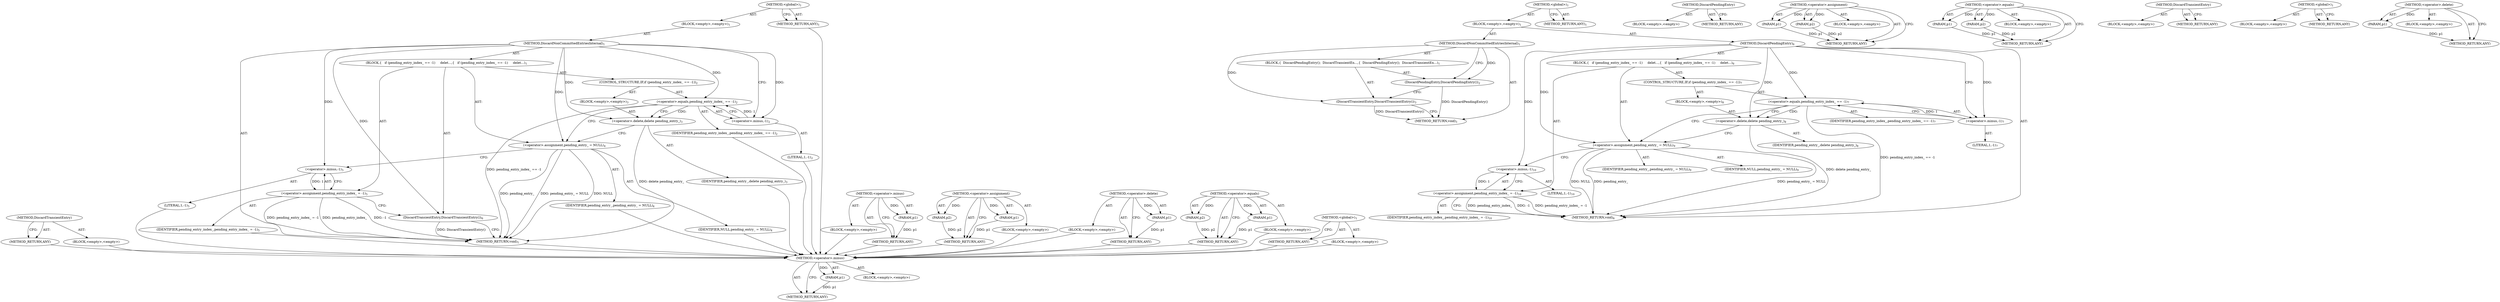 digraph "&lt;operator&gt;.delete" {
vulnerable_61 [label=<(METHOD,DiscardTransientEntry)>];
vulnerable_62 [label=<(BLOCK,&lt;empty&gt;,&lt;empty&gt;)>];
vulnerable_63 [label=<(METHOD_RETURN,ANY)>];
vulnerable_6 [label=<(METHOD,&lt;global&gt;)<SUB>1</SUB>>];
vulnerable_7 [label=<(BLOCK,&lt;empty&gt;,&lt;empty&gt;)<SUB>1</SUB>>];
vulnerable_8 [label=<(METHOD,DiscardNonCommittedEntriesInternal)<SUB>1</SUB>>];
vulnerable_9 [label=<(BLOCK,{
   if (pending_entry_index_ == -1)
     delet...,{
   if (pending_entry_index_ == -1)
     delet...)<SUB>1</SUB>>];
vulnerable_10 [label=<(CONTROL_STRUCTURE,IF,if (pending_entry_index_ == -1))<SUB>2</SUB>>];
vulnerable_11 [label=<(&lt;operator&gt;.equals,pending_entry_index_ == -1)<SUB>2</SUB>>];
vulnerable_12 [label=<(IDENTIFIER,pending_entry_index_,pending_entry_index_ == -1)<SUB>2</SUB>>];
vulnerable_13 [label=<(&lt;operator&gt;.minus,-1)<SUB>2</SUB>>];
vulnerable_14 [label=<(LITERAL,1,-1)<SUB>2</SUB>>];
vulnerable_15 [label=<(BLOCK,&lt;empty&gt;,&lt;empty&gt;)<SUB>3</SUB>>];
vulnerable_16 [label=<(&lt;operator&gt;.delete,delete pending_entry_)<SUB>3</SUB>>];
vulnerable_17 [label=<(IDENTIFIER,pending_entry_,delete pending_entry_)<SUB>3</SUB>>];
vulnerable_18 [label=<(&lt;operator&gt;.assignment,pending_entry_ = NULL)<SUB>4</SUB>>];
vulnerable_19 [label=<(IDENTIFIER,pending_entry_,pending_entry_ = NULL)<SUB>4</SUB>>];
vulnerable_20 [label=<(IDENTIFIER,NULL,pending_entry_ = NULL)<SUB>4</SUB>>];
vulnerable_21 [label=<(&lt;operator&gt;.assignment,pending_entry_index_ = -1)<SUB>5</SUB>>];
vulnerable_22 [label=<(IDENTIFIER,pending_entry_index_,pending_entry_index_ = -1)<SUB>5</SUB>>];
vulnerable_23 [label=<(&lt;operator&gt;.minus,-1)<SUB>5</SUB>>];
vulnerable_24 [label=<(LITERAL,1,-1)<SUB>5</SUB>>];
vulnerable_25 [label=<(DiscardTransientEntry,DiscardTransientEntry())<SUB>6</SUB>>];
vulnerable_26 [label=<(METHOD_RETURN,void)<SUB>1</SUB>>];
vulnerable_28 [label=<(METHOD_RETURN,ANY)<SUB>1</SUB>>];
vulnerable_48 [label=<(METHOD,&lt;operator&gt;.minus)>];
vulnerable_49 [label=<(PARAM,p1)>];
vulnerable_50 [label=<(BLOCK,&lt;empty&gt;,&lt;empty&gt;)>];
vulnerable_51 [label=<(METHOD_RETURN,ANY)>];
vulnerable_56 [label=<(METHOD,&lt;operator&gt;.assignment)>];
vulnerable_57 [label=<(PARAM,p1)>];
vulnerable_58 [label=<(PARAM,p2)>];
vulnerable_59 [label=<(BLOCK,&lt;empty&gt;,&lt;empty&gt;)>];
vulnerable_60 [label=<(METHOD_RETURN,ANY)>];
vulnerable_52 [label=<(METHOD,&lt;operator&gt;.delete)>];
vulnerable_53 [label=<(PARAM,p1)>];
vulnerable_54 [label=<(BLOCK,&lt;empty&gt;,&lt;empty&gt;)>];
vulnerable_55 [label=<(METHOD_RETURN,ANY)>];
vulnerable_43 [label=<(METHOD,&lt;operator&gt;.equals)>];
vulnerable_44 [label=<(PARAM,p1)>];
vulnerable_45 [label=<(PARAM,p2)>];
vulnerable_46 [label=<(BLOCK,&lt;empty&gt;,&lt;empty&gt;)>];
vulnerable_47 [label=<(METHOD_RETURN,ANY)>];
vulnerable_37 [label=<(METHOD,&lt;global&gt;)<SUB>1</SUB>>];
vulnerable_38 [label=<(BLOCK,&lt;empty&gt;,&lt;empty&gt;)>];
vulnerable_39 [label=<(METHOD_RETURN,ANY)>];
fixed_59 [label=<(METHOD,&lt;operator&gt;.minus)>];
fixed_60 [label=<(PARAM,p1)>];
fixed_61 [label=<(BLOCK,&lt;empty&gt;,&lt;empty&gt;)>];
fixed_62 [label=<(METHOD_RETURN,ANY)>];
fixed_6 [label=<(METHOD,&lt;global&gt;)<SUB>1</SUB>>];
fixed_7 [label=<(BLOCK,&lt;empty&gt;,&lt;empty&gt;)<SUB>1</SUB>>];
fixed_8 [label=<(METHOD,DiscardNonCommittedEntriesInternal)<SUB>1</SUB>>];
fixed_9 [label=<(BLOCK,{
  DiscardPendingEntry();
  DiscardTransientEn...,{
  DiscardPendingEntry();
  DiscardTransientEn...)<SUB>1</SUB>>];
fixed_10 [label=<(DiscardPendingEntry,DiscardPendingEntry())<SUB>2</SUB>>];
fixed_11 [label=<(DiscardTransientEntry,DiscardTransientEntry())<SUB>3</SUB>>];
fixed_12 [label=<(METHOD_RETURN,void)<SUB>1</SUB>>];
fixed_14 [label=<(METHOD,DiscardPendingEntry)<SUB>6</SUB>>];
fixed_15 [label=<(BLOCK,{
   if (pending_entry_index_ == -1)
     delet...,{
   if (pending_entry_index_ == -1)
     delet...)<SUB>6</SUB>>];
fixed_16 [label=<(CONTROL_STRUCTURE,IF,if (pending_entry_index_ == -1))<SUB>7</SUB>>];
fixed_17 [label=<(&lt;operator&gt;.equals,pending_entry_index_ == -1)<SUB>7</SUB>>];
fixed_18 [label=<(IDENTIFIER,pending_entry_index_,pending_entry_index_ == -1)<SUB>7</SUB>>];
fixed_19 [label=<(&lt;operator&gt;.minus,-1)<SUB>7</SUB>>];
fixed_20 [label=<(LITERAL,1,-1)<SUB>7</SUB>>];
fixed_21 [label=<(BLOCK,&lt;empty&gt;,&lt;empty&gt;)<SUB>8</SUB>>];
fixed_22 [label=<(&lt;operator&gt;.delete,delete pending_entry_)<SUB>8</SUB>>];
fixed_23 [label=<(IDENTIFIER,pending_entry_,delete pending_entry_)<SUB>8</SUB>>];
fixed_24 [label=<(&lt;operator&gt;.assignment,pending_entry_ = NULL)<SUB>9</SUB>>];
fixed_25 [label=<(IDENTIFIER,pending_entry_,pending_entry_ = NULL)<SUB>9</SUB>>];
fixed_26 [label=<(IDENTIFIER,NULL,pending_entry_ = NULL)<SUB>9</SUB>>];
fixed_27 [label=<(&lt;operator&gt;.assignment,pending_entry_index_ = -1)<SUB>10</SUB>>];
fixed_28 [label=<(IDENTIFIER,pending_entry_index_,pending_entry_index_ = -1)<SUB>10</SUB>>];
fixed_29 [label=<(&lt;operator&gt;.minus,-1)<SUB>10</SUB>>];
fixed_30 [label=<(LITERAL,1,-1)<SUB>10</SUB>>];
fixed_31 [label=<(METHOD_RETURN,void)<SUB>6</SUB>>];
fixed_33 [label=<(METHOD_RETURN,ANY)<SUB>1</SUB>>];
fixed_48 [label=<(METHOD,DiscardPendingEntry)>];
fixed_49 [label=<(BLOCK,&lt;empty&gt;,&lt;empty&gt;)>];
fixed_50 [label=<(METHOD_RETURN,ANY)>];
fixed_67 [label=<(METHOD,&lt;operator&gt;.assignment)>];
fixed_68 [label=<(PARAM,p1)>];
fixed_69 [label=<(PARAM,p2)>];
fixed_70 [label=<(BLOCK,&lt;empty&gt;,&lt;empty&gt;)>];
fixed_71 [label=<(METHOD_RETURN,ANY)>];
fixed_54 [label=<(METHOD,&lt;operator&gt;.equals)>];
fixed_55 [label=<(PARAM,p1)>];
fixed_56 [label=<(PARAM,p2)>];
fixed_57 [label=<(BLOCK,&lt;empty&gt;,&lt;empty&gt;)>];
fixed_58 [label=<(METHOD_RETURN,ANY)>];
fixed_51 [label=<(METHOD,DiscardTransientEntry)>];
fixed_52 [label=<(BLOCK,&lt;empty&gt;,&lt;empty&gt;)>];
fixed_53 [label=<(METHOD_RETURN,ANY)>];
fixed_42 [label=<(METHOD,&lt;global&gt;)<SUB>1</SUB>>];
fixed_43 [label=<(BLOCK,&lt;empty&gt;,&lt;empty&gt;)>];
fixed_44 [label=<(METHOD_RETURN,ANY)>];
fixed_63 [label=<(METHOD,&lt;operator&gt;.delete)>];
fixed_64 [label=<(PARAM,p1)>];
fixed_65 [label=<(BLOCK,&lt;empty&gt;,&lt;empty&gt;)>];
fixed_66 [label=<(METHOD_RETURN,ANY)>];
vulnerable_61 -> vulnerable_62  [key=0, label="AST: "];
vulnerable_61 -> vulnerable_63  [key=0, label="AST: "];
vulnerable_61 -> vulnerable_63  [key=1, label="CFG: "];
vulnerable_62 -> fixed_59  [key=0];
vulnerable_63 -> fixed_59  [key=0];
vulnerable_6 -> vulnerable_7  [key=0, label="AST: "];
vulnerable_6 -> vulnerable_28  [key=0, label="AST: "];
vulnerable_6 -> vulnerable_28  [key=1, label="CFG: "];
vulnerable_7 -> vulnerable_8  [key=0, label="AST: "];
vulnerable_8 -> vulnerable_9  [key=0, label="AST: "];
vulnerable_8 -> vulnerable_26  [key=0, label="AST: "];
vulnerable_8 -> vulnerable_13  [key=0, label="CFG: "];
vulnerable_8 -> vulnerable_13  [key=1, label="DDG: "];
vulnerable_8 -> vulnerable_18  [key=0, label="DDG: "];
vulnerable_8 -> vulnerable_25  [key=0, label="DDG: "];
vulnerable_8 -> vulnerable_11  [key=0, label="DDG: "];
vulnerable_8 -> vulnerable_23  [key=0, label="DDG: "];
vulnerable_8 -> vulnerable_16  [key=0, label="DDG: "];
vulnerable_9 -> vulnerable_10  [key=0, label="AST: "];
vulnerable_9 -> vulnerable_18  [key=0, label="AST: "];
vulnerable_9 -> vulnerable_21  [key=0, label="AST: "];
vulnerable_9 -> vulnerable_25  [key=0, label="AST: "];
vulnerable_10 -> vulnerable_11  [key=0, label="AST: "];
vulnerable_10 -> vulnerable_15  [key=0, label="AST: "];
vulnerable_11 -> vulnerable_12  [key=0, label="AST: "];
vulnerable_11 -> vulnerable_13  [key=0, label="AST: "];
vulnerable_11 -> vulnerable_16  [key=0, label="CFG: "];
vulnerable_11 -> vulnerable_16  [key=1, label="CDG: "];
vulnerable_11 -> vulnerable_18  [key=0, label="CFG: "];
vulnerable_11 -> vulnerable_26  [key=0, label="DDG: pending_entry_index_ == -1"];
vulnerable_12 -> fixed_59  [key=0];
vulnerable_13 -> vulnerable_14  [key=0, label="AST: "];
vulnerable_13 -> vulnerable_11  [key=0, label="CFG: "];
vulnerable_13 -> vulnerable_11  [key=1, label="DDG: 1"];
vulnerable_14 -> fixed_59  [key=0];
vulnerable_15 -> vulnerable_16  [key=0, label="AST: "];
vulnerable_16 -> vulnerable_17  [key=0, label="AST: "];
vulnerable_16 -> vulnerable_18  [key=0, label="CFG: "];
vulnerable_16 -> vulnerable_26  [key=0, label="DDG: delete pending_entry_"];
vulnerable_17 -> fixed_59  [key=0];
vulnerable_18 -> vulnerable_19  [key=0, label="AST: "];
vulnerable_18 -> vulnerable_20  [key=0, label="AST: "];
vulnerable_18 -> vulnerable_23  [key=0, label="CFG: "];
vulnerable_18 -> vulnerable_26  [key=0, label="DDG: pending_entry_"];
vulnerable_18 -> vulnerable_26  [key=1, label="DDG: pending_entry_ = NULL"];
vulnerable_18 -> vulnerable_26  [key=2, label="DDG: NULL"];
vulnerable_19 -> fixed_59  [key=0];
vulnerable_20 -> fixed_59  [key=0];
vulnerable_21 -> vulnerable_22  [key=0, label="AST: "];
vulnerable_21 -> vulnerable_23  [key=0, label="AST: "];
vulnerable_21 -> vulnerable_25  [key=0, label="CFG: "];
vulnerable_21 -> vulnerable_26  [key=0, label="DDG: pending_entry_index_"];
vulnerable_21 -> vulnerable_26  [key=1, label="DDG: -1"];
vulnerable_21 -> vulnerable_26  [key=2, label="DDG: pending_entry_index_ = -1"];
vulnerable_22 -> fixed_59  [key=0];
vulnerable_23 -> vulnerable_24  [key=0, label="AST: "];
vulnerable_23 -> vulnerable_21  [key=0, label="CFG: "];
vulnerable_23 -> vulnerable_21  [key=1, label="DDG: 1"];
vulnerable_24 -> fixed_59  [key=0];
vulnerable_25 -> vulnerable_26  [key=0, label="CFG: "];
vulnerable_25 -> vulnerable_26  [key=1, label="DDG: DiscardTransientEntry()"];
vulnerable_26 -> fixed_59  [key=0];
vulnerable_28 -> fixed_59  [key=0];
vulnerable_48 -> vulnerable_49  [key=0, label="AST: "];
vulnerable_48 -> vulnerable_49  [key=1, label="DDG: "];
vulnerable_48 -> vulnerable_50  [key=0, label="AST: "];
vulnerable_48 -> vulnerable_51  [key=0, label="AST: "];
vulnerable_48 -> vulnerable_51  [key=1, label="CFG: "];
vulnerable_49 -> vulnerable_51  [key=0, label="DDG: p1"];
vulnerable_50 -> fixed_59  [key=0];
vulnerable_51 -> fixed_59  [key=0];
vulnerable_56 -> vulnerable_57  [key=0, label="AST: "];
vulnerable_56 -> vulnerable_57  [key=1, label="DDG: "];
vulnerable_56 -> vulnerable_59  [key=0, label="AST: "];
vulnerable_56 -> vulnerable_58  [key=0, label="AST: "];
vulnerable_56 -> vulnerable_58  [key=1, label="DDG: "];
vulnerable_56 -> vulnerable_60  [key=0, label="AST: "];
vulnerable_56 -> vulnerable_60  [key=1, label="CFG: "];
vulnerable_57 -> vulnerable_60  [key=0, label="DDG: p1"];
vulnerable_58 -> vulnerable_60  [key=0, label="DDG: p2"];
vulnerable_59 -> fixed_59  [key=0];
vulnerable_60 -> fixed_59  [key=0];
vulnerable_52 -> vulnerable_53  [key=0, label="AST: "];
vulnerable_52 -> vulnerable_53  [key=1, label="DDG: "];
vulnerable_52 -> vulnerable_54  [key=0, label="AST: "];
vulnerable_52 -> vulnerable_55  [key=0, label="AST: "];
vulnerable_52 -> vulnerable_55  [key=1, label="CFG: "];
vulnerable_53 -> vulnerable_55  [key=0, label="DDG: p1"];
vulnerable_54 -> fixed_59  [key=0];
vulnerable_55 -> fixed_59  [key=0];
vulnerable_43 -> vulnerable_44  [key=0, label="AST: "];
vulnerable_43 -> vulnerable_44  [key=1, label="DDG: "];
vulnerable_43 -> vulnerable_46  [key=0, label="AST: "];
vulnerable_43 -> vulnerable_45  [key=0, label="AST: "];
vulnerable_43 -> vulnerable_45  [key=1, label="DDG: "];
vulnerable_43 -> vulnerable_47  [key=0, label="AST: "];
vulnerable_43 -> vulnerable_47  [key=1, label="CFG: "];
vulnerable_44 -> vulnerable_47  [key=0, label="DDG: p1"];
vulnerable_45 -> vulnerable_47  [key=0, label="DDG: p2"];
vulnerable_46 -> fixed_59  [key=0];
vulnerable_47 -> fixed_59  [key=0];
vulnerable_37 -> vulnerable_38  [key=0, label="AST: "];
vulnerable_37 -> vulnerable_39  [key=0, label="AST: "];
vulnerable_37 -> vulnerable_39  [key=1, label="CFG: "];
vulnerable_38 -> fixed_59  [key=0];
vulnerable_39 -> fixed_59  [key=0];
fixed_59 -> fixed_60  [key=0, label="AST: "];
fixed_59 -> fixed_60  [key=1, label="DDG: "];
fixed_59 -> fixed_61  [key=0, label="AST: "];
fixed_59 -> fixed_62  [key=0, label="AST: "];
fixed_59 -> fixed_62  [key=1, label="CFG: "];
fixed_60 -> fixed_62  [key=0, label="DDG: p1"];
fixed_6 -> fixed_7  [key=0, label="AST: "];
fixed_6 -> fixed_33  [key=0, label="AST: "];
fixed_6 -> fixed_33  [key=1, label="CFG: "];
fixed_7 -> fixed_8  [key=0, label="AST: "];
fixed_7 -> fixed_14  [key=0, label="AST: "];
fixed_8 -> fixed_9  [key=0, label="AST: "];
fixed_8 -> fixed_12  [key=0, label="AST: "];
fixed_8 -> fixed_10  [key=0, label="CFG: "];
fixed_8 -> fixed_10  [key=1, label="DDG: "];
fixed_8 -> fixed_11  [key=0, label="DDG: "];
fixed_9 -> fixed_10  [key=0, label="AST: "];
fixed_9 -> fixed_11  [key=0, label="AST: "];
fixed_10 -> fixed_11  [key=0, label="CFG: "];
fixed_10 -> fixed_12  [key=0, label="DDG: DiscardPendingEntry()"];
fixed_11 -> fixed_12  [key=0, label="CFG: "];
fixed_11 -> fixed_12  [key=1, label="DDG: DiscardTransientEntry()"];
fixed_14 -> fixed_15  [key=0, label="AST: "];
fixed_14 -> fixed_31  [key=0, label="AST: "];
fixed_14 -> fixed_19  [key=0, label="CFG: "];
fixed_14 -> fixed_19  [key=1, label="DDG: "];
fixed_14 -> fixed_24  [key=0, label="DDG: "];
fixed_14 -> fixed_17  [key=0, label="DDG: "];
fixed_14 -> fixed_29  [key=0, label="DDG: "];
fixed_14 -> fixed_22  [key=0, label="DDG: "];
fixed_15 -> fixed_16  [key=0, label="AST: "];
fixed_15 -> fixed_24  [key=0, label="AST: "];
fixed_15 -> fixed_27  [key=0, label="AST: "];
fixed_16 -> fixed_17  [key=0, label="AST: "];
fixed_16 -> fixed_21  [key=0, label="AST: "];
fixed_17 -> fixed_18  [key=0, label="AST: "];
fixed_17 -> fixed_19  [key=0, label="AST: "];
fixed_17 -> fixed_22  [key=0, label="CFG: "];
fixed_17 -> fixed_22  [key=1, label="CDG: "];
fixed_17 -> fixed_24  [key=0, label="CFG: "];
fixed_17 -> fixed_31  [key=0, label="DDG: pending_entry_index_ == -1"];
fixed_19 -> fixed_20  [key=0, label="AST: "];
fixed_19 -> fixed_17  [key=0, label="CFG: "];
fixed_19 -> fixed_17  [key=1, label="DDG: 1"];
fixed_21 -> fixed_22  [key=0, label="AST: "];
fixed_22 -> fixed_23  [key=0, label="AST: "];
fixed_22 -> fixed_24  [key=0, label="CFG: "];
fixed_22 -> fixed_31  [key=0, label="DDG: delete pending_entry_"];
fixed_24 -> fixed_25  [key=0, label="AST: "];
fixed_24 -> fixed_26  [key=0, label="AST: "];
fixed_24 -> fixed_29  [key=0, label="CFG: "];
fixed_24 -> fixed_31  [key=0, label="DDG: pending_entry_"];
fixed_24 -> fixed_31  [key=1, label="DDG: pending_entry_ = NULL"];
fixed_24 -> fixed_31  [key=2, label="DDG: NULL"];
fixed_27 -> fixed_28  [key=0, label="AST: "];
fixed_27 -> fixed_29  [key=0, label="AST: "];
fixed_27 -> fixed_31  [key=0, label="CFG: "];
fixed_27 -> fixed_31  [key=1, label="DDG: pending_entry_index_"];
fixed_27 -> fixed_31  [key=2, label="DDG: -1"];
fixed_27 -> fixed_31  [key=3, label="DDG: pending_entry_index_ = -1"];
fixed_29 -> fixed_30  [key=0, label="AST: "];
fixed_29 -> fixed_27  [key=0, label="CFG: "];
fixed_29 -> fixed_27  [key=1, label="DDG: 1"];
fixed_48 -> fixed_49  [key=0, label="AST: "];
fixed_48 -> fixed_50  [key=0, label="AST: "];
fixed_48 -> fixed_50  [key=1, label="CFG: "];
fixed_67 -> fixed_68  [key=0, label="AST: "];
fixed_67 -> fixed_68  [key=1, label="DDG: "];
fixed_67 -> fixed_70  [key=0, label="AST: "];
fixed_67 -> fixed_69  [key=0, label="AST: "];
fixed_67 -> fixed_69  [key=1, label="DDG: "];
fixed_67 -> fixed_71  [key=0, label="AST: "];
fixed_67 -> fixed_71  [key=1, label="CFG: "];
fixed_68 -> fixed_71  [key=0, label="DDG: p1"];
fixed_69 -> fixed_71  [key=0, label="DDG: p2"];
fixed_54 -> fixed_55  [key=0, label="AST: "];
fixed_54 -> fixed_55  [key=1, label="DDG: "];
fixed_54 -> fixed_57  [key=0, label="AST: "];
fixed_54 -> fixed_56  [key=0, label="AST: "];
fixed_54 -> fixed_56  [key=1, label="DDG: "];
fixed_54 -> fixed_58  [key=0, label="AST: "];
fixed_54 -> fixed_58  [key=1, label="CFG: "];
fixed_55 -> fixed_58  [key=0, label="DDG: p1"];
fixed_56 -> fixed_58  [key=0, label="DDG: p2"];
fixed_51 -> fixed_52  [key=0, label="AST: "];
fixed_51 -> fixed_53  [key=0, label="AST: "];
fixed_51 -> fixed_53  [key=1, label="CFG: "];
fixed_42 -> fixed_43  [key=0, label="AST: "];
fixed_42 -> fixed_44  [key=0, label="AST: "];
fixed_42 -> fixed_44  [key=1, label="CFG: "];
fixed_63 -> fixed_64  [key=0, label="AST: "];
fixed_63 -> fixed_64  [key=1, label="DDG: "];
fixed_63 -> fixed_65  [key=0, label="AST: "];
fixed_63 -> fixed_66  [key=0, label="AST: "];
fixed_63 -> fixed_66  [key=1, label="CFG: "];
fixed_64 -> fixed_66  [key=0, label="DDG: p1"];
}
